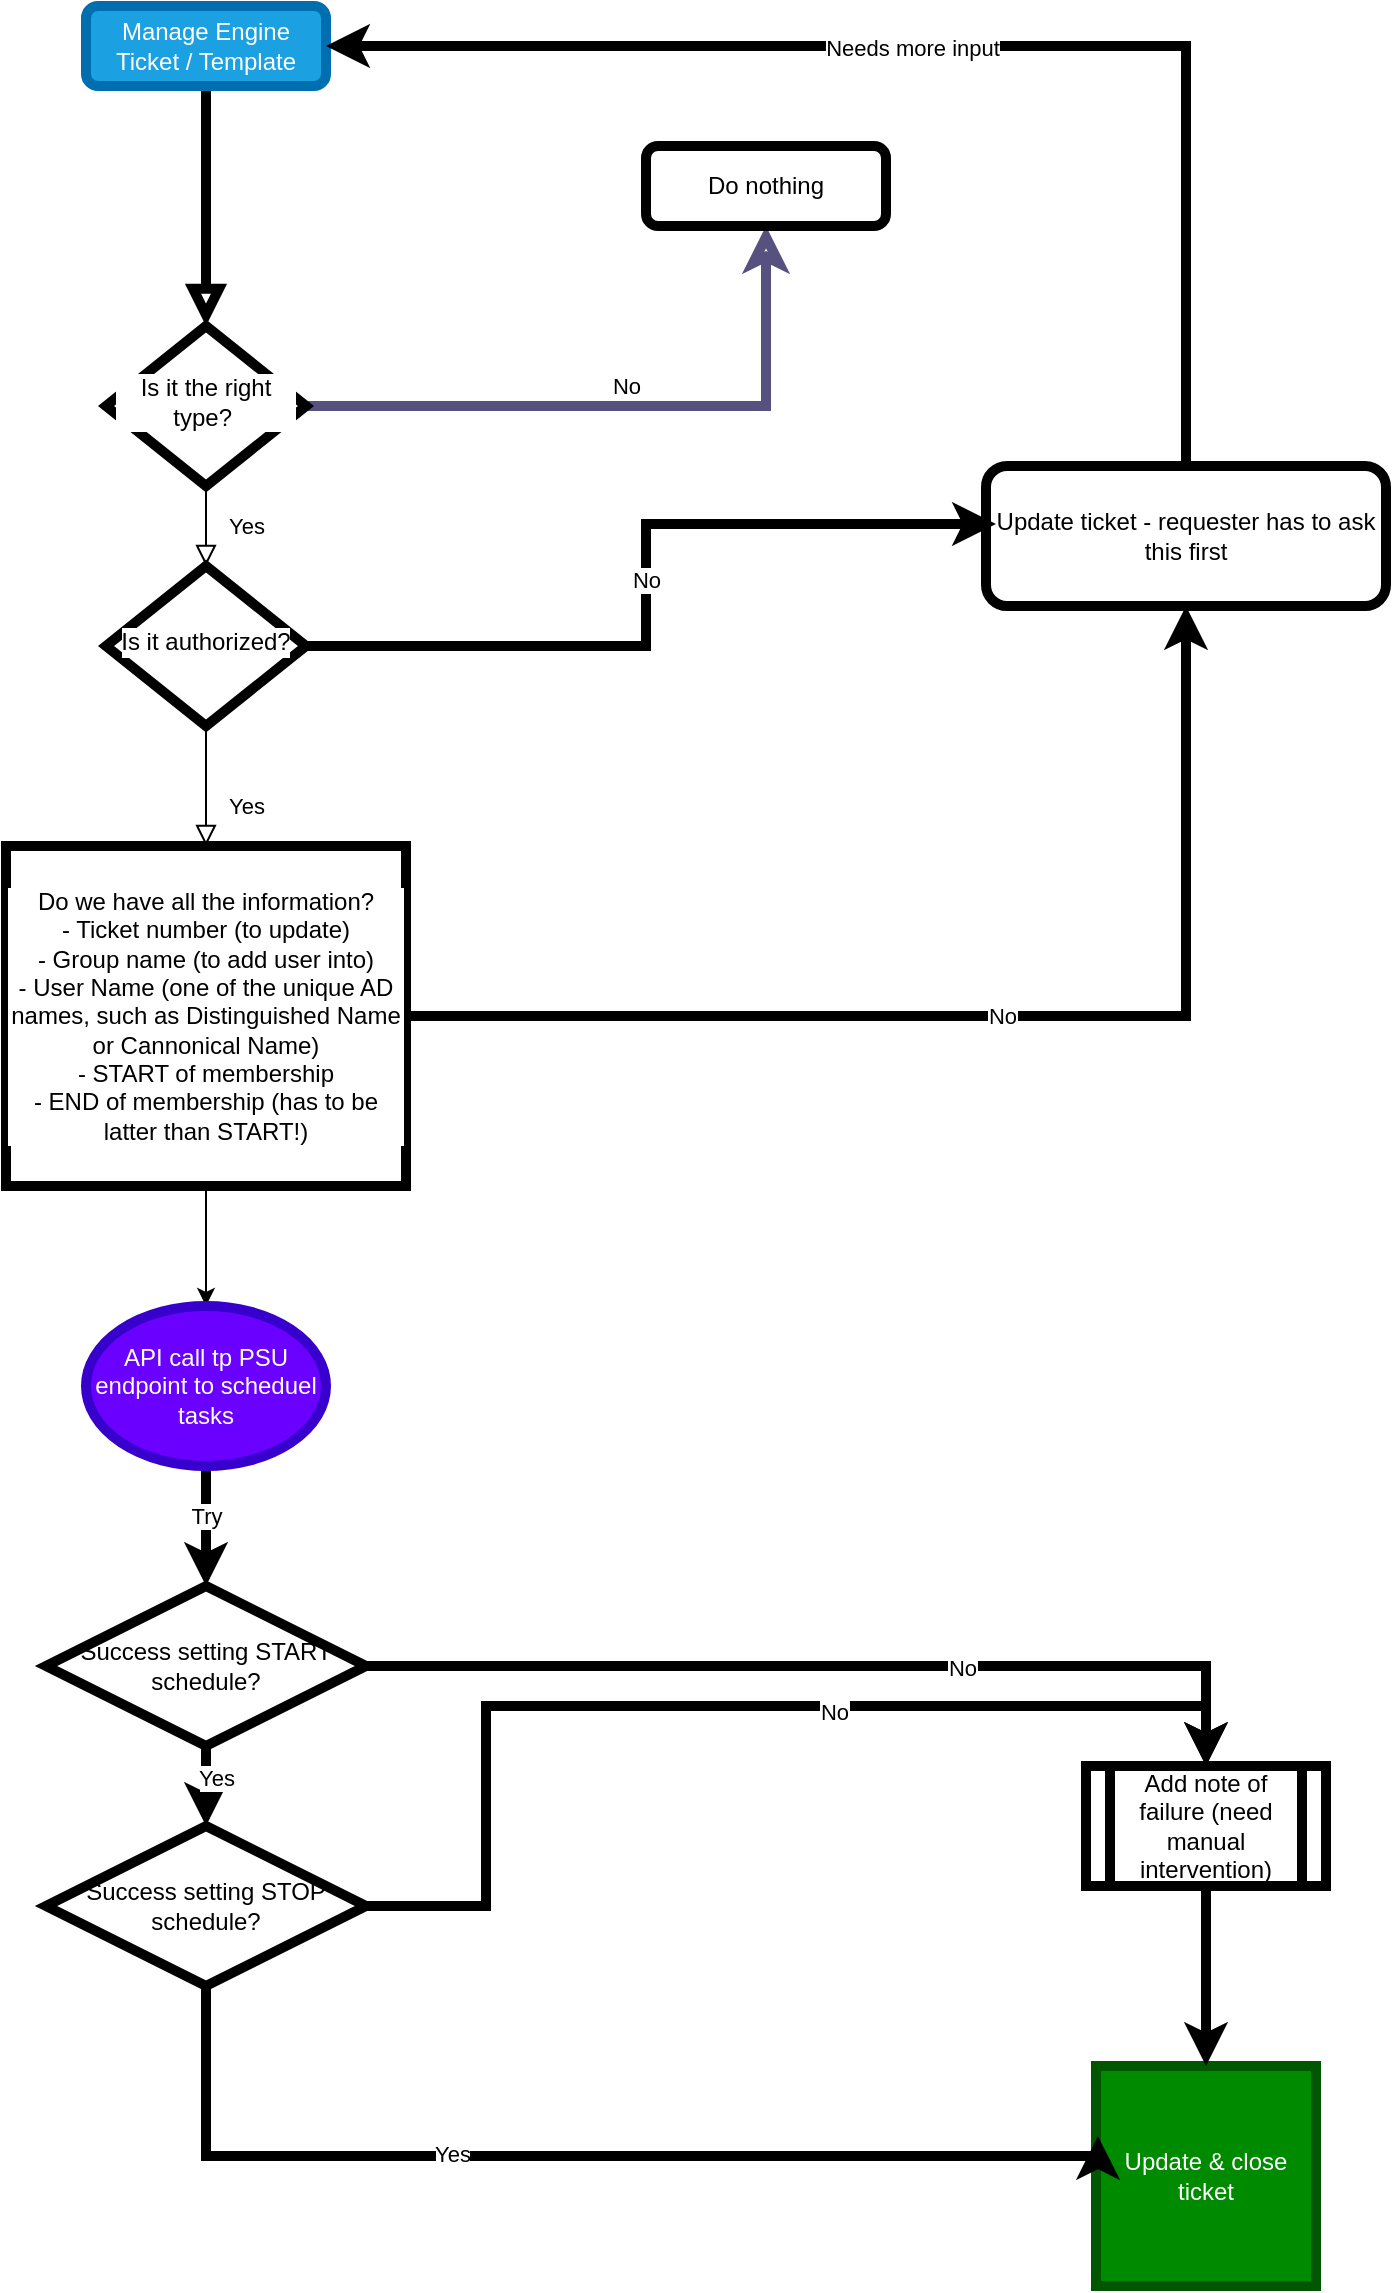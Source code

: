 <mxfile version="26.2.12">
  <diagram id="C5RBs43oDa-KdzZeNtuy" name="Page-1">
    <mxGraphModel dx="1428" dy="751" grid="1" gridSize="10" guides="1" tooltips="1" connect="1" arrows="1" fold="1" page="1" pageScale="1" pageWidth="827" pageHeight="1169" math="0" shadow="0">
      <root>
        <mxCell id="WIyWlLk6GJQsqaUBKTNV-0" />
        <mxCell id="WIyWlLk6GJQsqaUBKTNV-1" parent="WIyWlLk6GJQsqaUBKTNV-0" />
        <mxCell id="WIyWlLk6GJQsqaUBKTNV-2" value="" style="rounded=0;html=1;jettySize=auto;orthogonalLoop=1;fontSize=11;endArrow=block;endFill=0;endSize=8;strokeWidth=5;shadow=0;labelBackgroundColor=none;edgeStyle=orthogonalEdgeStyle;" parent="WIyWlLk6GJQsqaUBKTNV-1" source="WIyWlLk6GJQsqaUBKTNV-3" target="WIyWlLk6GJQsqaUBKTNV-6" edge="1">
          <mxGeometry relative="1" as="geometry" />
        </mxCell>
        <mxCell id="WIyWlLk6GJQsqaUBKTNV-3" value="Manage Engine Ticket / Template" style="rounded=1;whiteSpace=wrap;html=1;fontSize=12;glass=0;strokeWidth=5;shadow=0;fillColor=#1ba1e2;fontColor=#ffffff;strokeColor=#006EAF;" parent="WIyWlLk6GJQsqaUBKTNV-1" vertex="1">
          <mxGeometry x="160" y="10" width="120" height="40" as="geometry" />
        </mxCell>
        <mxCell id="WIyWlLk6GJQsqaUBKTNV-4" value="Yes" style="rounded=0;html=1;jettySize=auto;orthogonalLoop=1;fontSize=11;endArrow=block;endFill=0;endSize=8;strokeWidth=1;shadow=0;labelBackgroundColor=none;edgeStyle=orthogonalEdgeStyle;" parent="WIyWlLk6GJQsqaUBKTNV-1" source="WIyWlLk6GJQsqaUBKTNV-6" target="WIyWlLk6GJQsqaUBKTNV-10" edge="1">
          <mxGeometry y="20" relative="1" as="geometry">
            <mxPoint as="offset" />
          </mxGeometry>
        </mxCell>
        <mxCell id="WIyWlLk6GJQsqaUBKTNV-5" value="No" style="edgeStyle=orthogonalEdgeStyle;rounded=0;html=1;jettySize=auto;orthogonalLoop=1;fontSize=11;endArrow=classic;endFill=0;endSize=8;strokeWidth=5;shadow=0;labelBackgroundColor=default;strokeColor=#56517e;align=center;verticalAlign=middle;fontFamily=Helvetica;fontColor=default;fillColor=#d0cee2;" parent="WIyWlLk6GJQsqaUBKTNV-1" source="WIyWlLk6GJQsqaUBKTNV-6" target="WIyWlLk6GJQsqaUBKTNV-7" edge="1">
          <mxGeometry y="10" relative="1" as="geometry">
            <mxPoint as="offset" />
          </mxGeometry>
        </mxCell>
        <mxCell id="WIyWlLk6GJQsqaUBKTNV-6" value="Is it the right type?&amp;nbsp;" style="rhombus;whiteSpace=wrap;html=1;shadow=0;fontFamily=Helvetica;fontSize=12;align=center;strokeWidth=5;spacing=6;spacingTop=-4;rounded=0;strokeColor=default;verticalAlign=middle;fontColor=default;labelBackgroundColor=default;fillColor=default;" parent="WIyWlLk6GJQsqaUBKTNV-1" vertex="1">
          <mxGeometry x="170" y="170" width="100" height="80" as="geometry" />
        </mxCell>
        <mxCell id="WIyWlLk6GJQsqaUBKTNV-7" value="Do nothing" style="rounded=1;whiteSpace=wrap;html=1;fontSize=12;glass=0;strokeWidth=5;shadow=0;" parent="WIyWlLk6GJQsqaUBKTNV-1" vertex="1">
          <mxGeometry x="440" y="80" width="120" height="40" as="geometry" />
        </mxCell>
        <mxCell id="WIyWlLk6GJQsqaUBKTNV-8" value="Yes" style="rounded=0;html=1;jettySize=auto;orthogonalLoop=1;fontSize=11;endArrow=block;endFill=0;endSize=8;strokeWidth=1;shadow=0;labelBackgroundColor=none;edgeStyle=orthogonalEdgeStyle;" parent="WIyWlLk6GJQsqaUBKTNV-1" source="WIyWlLk6GJQsqaUBKTNV-10" target="WIyWlLk6GJQsqaUBKTNV-11" edge="1">
          <mxGeometry x="0.333" y="20" relative="1" as="geometry">
            <mxPoint as="offset" />
          </mxGeometry>
        </mxCell>
        <mxCell id="WIyWlLk6GJQsqaUBKTNV-10" value="Is it authorized?" style="rhombus;whiteSpace=wrap;html=1;shadow=0;fontFamily=Helvetica;fontSize=12;align=center;strokeWidth=5;spacing=6;spacingTop=-4;rounded=0;strokeColor=default;verticalAlign=middle;fontColor=default;labelBackgroundColor=default;fillColor=default;" parent="WIyWlLk6GJQsqaUBKTNV-1" vertex="1">
          <mxGeometry x="170" y="290" width="100" height="80" as="geometry" />
        </mxCell>
        <mxCell id="Yceh2u1V5syqxDEX2Kzu-8" value="No" style="edgeStyle=orthogonalEdgeStyle;rounded=0;orthogonalLoop=1;jettySize=auto;html=1;entryX=0.5;entryY=1;entryDx=0;entryDy=0;strokeColor=light-dark(#000000,#FFFF33);strokeWidth=5;align=center;verticalAlign=middle;fontFamily=Helvetica;fontSize=11;fontColor=default;labelBackgroundColor=default;endArrow=classic;" edge="1" parent="WIyWlLk6GJQsqaUBKTNV-1" source="WIyWlLk6GJQsqaUBKTNV-11" target="WIyWlLk6GJQsqaUBKTNV-12">
          <mxGeometry relative="1" as="geometry" />
        </mxCell>
        <mxCell id="Yceh2u1V5syqxDEX2Kzu-12" style="edgeStyle=orthogonalEdgeStyle;rounded=0;orthogonalLoop=1;jettySize=auto;html=1;" edge="1" parent="WIyWlLk6GJQsqaUBKTNV-1" source="WIyWlLk6GJQsqaUBKTNV-11" target="Yceh2u1V5syqxDEX2Kzu-11">
          <mxGeometry relative="1" as="geometry" />
        </mxCell>
        <mxCell id="WIyWlLk6GJQsqaUBKTNV-11" value="Do we have all the information?&lt;br&gt;- Ticket number (to update)&lt;br&gt;- Group name (to add user into)&lt;br&gt;- User Name (one of the unique AD names, such as Distinguished Name or Cannonical Name)&lt;br&gt;- START of membership&lt;br&gt;- END of membership (has to be latter than START!)" style="rounded=0;whiteSpace=wrap;html=1;fontSize=12;glass=0;strokeWidth=5;shadow=0;strokeColor=default;align=center;verticalAlign=middle;fontFamily=Helvetica;fontColor=default;labelBackgroundColor=default;fillColor=default;" parent="WIyWlLk6GJQsqaUBKTNV-1" vertex="1">
          <mxGeometry x="120" y="430" width="200" height="170" as="geometry" />
        </mxCell>
        <mxCell id="Yceh2u1V5syqxDEX2Kzu-36" style="edgeStyle=orthogonalEdgeStyle;rounded=0;orthogonalLoop=1;jettySize=auto;html=1;entryX=1;entryY=0.5;entryDx=0;entryDy=0;strokeColor=light-dark(#000000,#FFFF33);strokeWidth=5;align=center;verticalAlign=middle;fontFamily=Helvetica;fontSize=11;fontColor=default;labelBackgroundColor=default;endArrow=classic;" edge="1" parent="WIyWlLk6GJQsqaUBKTNV-1" source="WIyWlLk6GJQsqaUBKTNV-12" target="WIyWlLk6GJQsqaUBKTNV-3">
          <mxGeometry relative="1" as="geometry">
            <Array as="points">
              <mxPoint x="710" y="30" />
            </Array>
          </mxGeometry>
        </mxCell>
        <mxCell id="Yceh2u1V5syqxDEX2Kzu-37" value="Needs more input" style="edgeLabel;html=1;align=center;verticalAlign=middle;resizable=0;points=[];" vertex="1" connectable="0" parent="Yceh2u1V5syqxDEX2Kzu-36">
          <mxGeometry x="0.084" y="1" relative="1" as="geometry">
            <mxPoint as="offset" />
          </mxGeometry>
        </mxCell>
        <mxCell id="WIyWlLk6GJQsqaUBKTNV-12" value="Update ticket - requester has to ask this first" style="rounded=1;whiteSpace=wrap;html=1;fontSize=12;glass=0;strokeWidth=5;shadow=0;strokeColor=light-dark(#000000,#FFFF33);" parent="WIyWlLk6GJQsqaUBKTNV-1" vertex="1">
          <mxGeometry x="610" y="240" width="200" height="70" as="geometry" />
        </mxCell>
        <mxCell id="Yceh2u1V5syqxDEX2Kzu-5" value="No" style="edgeStyle=orthogonalEdgeStyle;rounded=0;orthogonalLoop=1;jettySize=auto;html=1;entryX=0.025;entryY=0.414;entryDx=0;entryDy=0;entryPerimeter=0;strokeColor=light-dark(#000000,#FFFF33);strokeWidth=5;align=center;verticalAlign=middle;fontFamily=Helvetica;fontSize=11;fontColor=default;labelBackgroundColor=default;endArrow=classic;" edge="1" parent="WIyWlLk6GJQsqaUBKTNV-1" source="WIyWlLk6GJQsqaUBKTNV-10" target="WIyWlLk6GJQsqaUBKTNV-12">
          <mxGeometry relative="1" as="geometry" />
        </mxCell>
        <mxCell id="Yceh2u1V5syqxDEX2Kzu-14" style="edgeStyle=orthogonalEdgeStyle;rounded=0;orthogonalLoop=1;jettySize=auto;html=1;strokeWidth=5;" edge="1" parent="WIyWlLk6GJQsqaUBKTNV-1" source="Yceh2u1V5syqxDEX2Kzu-11" target="Yceh2u1V5syqxDEX2Kzu-13">
          <mxGeometry relative="1" as="geometry" />
        </mxCell>
        <mxCell id="Yceh2u1V5syqxDEX2Kzu-15" value="Try" style="edgeLabel;html=1;align=center;verticalAlign=middle;resizable=0;points=[];" vertex="1" connectable="0" parent="Yceh2u1V5syqxDEX2Kzu-14">
          <mxGeometry x="-0.18" relative="1" as="geometry">
            <mxPoint as="offset" />
          </mxGeometry>
        </mxCell>
        <mxCell id="Yceh2u1V5syqxDEX2Kzu-11" value="API call tp PSU endpoint to scheduel tasks" style="ellipse;whiteSpace=wrap;html=1;strokeColor=#3700CC;strokeWidth=5;fillColor=#6a00ff;fontColor=#ffffff;" vertex="1" parent="WIyWlLk6GJQsqaUBKTNV-1">
          <mxGeometry x="160" y="660" width="120" height="80" as="geometry" />
        </mxCell>
        <mxCell id="Yceh2u1V5syqxDEX2Kzu-18" style="edgeStyle=orthogonalEdgeStyle;rounded=0;orthogonalLoop=1;jettySize=auto;html=1;strokeColor=default;strokeWidth=5;align=center;verticalAlign=middle;fontFamily=Helvetica;fontSize=11;fontColor=default;labelBackgroundColor=default;endArrow=classic;" edge="1" parent="WIyWlLk6GJQsqaUBKTNV-1" source="Yceh2u1V5syqxDEX2Kzu-13" target="Yceh2u1V5syqxDEX2Kzu-17">
          <mxGeometry relative="1" as="geometry" />
        </mxCell>
        <mxCell id="Yceh2u1V5syqxDEX2Kzu-20" value="Yes" style="edgeLabel;html=1;align=center;verticalAlign=middle;resizable=0;points=[];rounded=0;strokeColor=default;strokeWidth=5;fontFamily=Helvetica;fontSize=11;fontColor=default;labelBackgroundColor=default;" vertex="1" connectable="0" parent="Yceh2u1V5syqxDEX2Kzu-18">
          <mxGeometry x="-0.229" y="5" relative="1" as="geometry">
            <mxPoint as="offset" />
          </mxGeometry>
        </mxCell>
        <mxCell id="Yceh2u1V5syqxDEX2Kzu-31" style="edgeStyle=orthogonalEdgeStyle;rounded=0;orthogonalLoop=1;jettySize=auto;html=1;entryX=0.5;entryY=0;entryDx=0;entryDy=0;strokeWidth=5;strokeColor=light-dark(#000000,#FF0000);" edge="1" parent="WIyWlLk6GJQsqaUBKTNV-1" source="Yceh2u1V5syqxDEX2Kzu-13" target="Yceh2u1V5syqxDEX2Kzu-30">
          <mxGeometry relative="1" as="geometry">
            <Array as="points">
              <mxPoint x="720" y="840" />
            </Array>
          </mxGeometry>
        </mxCell>
        <mxCell id="Yceh2u1V5syqxDEX2Kzu-32" value="No" style="edgeLabel;html=1;align=center;verticalAlign=middle;resizable=0;points=[];" vertex="1" connectable="0" parent="Yceh2u1V5syqxDEX2Kzu-31">
          <mxGeometry x="0.265" y="-1" relative="1" as="geometry">
            <mxPoint as="offset" />
          </mxGeometry>
        </mxCell>
        <mxCell id="Yceh2u1V5syqxDEX2Kzu-13" value="Success setting START schedule?" style="rhombus;whiteSpace=wrap;html=1;strokeWidth=5;" vertex="1" parent="WIyWlLk6GJQsqaUBKTNV-1">
          <mxGeometry x="140" y="800" width="160" height="80" as="geometry" />
        </mxCell>
        <mxCell id="Yceh2u1V5syqxDEX2Kzu-33" style="edgeStyle=orthogonalEdgeStyle;rounded=0;orthogonalLoop=1;jettySize=auto;html=1;entryX=0.5;entryY=0;entryDx=0;entryDy=0;strokeColor=light-dark(#000000,#FF0000);strokeWidth=5;align=center;verticalAlign=middle;fontFamily=Helvetica;fontSize=11;fontColor=default;labelBackgroundColor=default;endArrow=classic;" edge="1" parent="WIyWlLk6GJQsqaUBKTNV-1" source="Yceh2u1V5syqxDEX2Kzu-17" target="Yceh2u1V5syqxDEX2Kzu-30">
          <mxGeometry relative="1" as="geometry">
            <Array as="points">
              <mxPoint x="360" y="960" />
              <mxPoint x="360" y="860" />
              <mxPoint x="720" y="860" />
            </Array>
          </mxGeometry>
        </mxCell>
        <mxCell id="Yceh2u1V5syqxDEX2Kzu-34" value="No" style="edgeLabel;html=1;align=center;verticalAlign=middle;resizable=0;points=[];rounded=0;strokeColor=light-dark(#000000,#FF0000);strokeWidth=5;fontFamily=Helvetica;fontSize=11;fontColor=default;labelBackgroundColor=default;" vertex="1" connectable="0" parent="Yceh2u1V5syqxDEX2Kzu-33">
          <mxGeometry x="0.214" y="-3" relative="1" as="geometry">
            <mxPoint as="offset" />
          </mxGeometry>
        </mxCell>
        <mxCell id="Yceh2u1V5syqxDEX2Kzu-17" value="Success setting STOP schedule?" style="rhombus;whiteSpace=wrap;html=1;strokeWidth=5;" vertex="1" parent="WIyWlLk6GJQsqaUBKTNV-1">
          <mxGeometry x="140" y="920" width="160" height="80" as="geometry" />
        </mxCell>
        <mxCell id="Yceh2u1V5syqxDEX2Kzu-21" value="Update &amp;amp; close ticket" style="whiteSpace=wrap;html=1;aspect=fixed;strokeColor=#005700;strokeWidth=5;fillColor=#008a00;fontColor=#ffffff;" vertex="1" parent="WIyWlLk6GJQsqaUBKTNV-1">
          <mxGeometry x="665" y="1040" width="110" height="110" as="geometry" />
        </mxCell>
        <mxCell id="Yceh2u1V5syqxDEX2Kzu-28" style="edgeStyle=orthogonalEdgeStyle;rounded=0;orthogonalLoop=1;jettySize=auto;html=1;entryX=0.009;entryY=0.318;entryDx=0;entryDy=0;entryPerimeter=0;strokeWidth=5;strokeColor=light-dark(#000000,#00FF00);" edge="1" parent="WIyWlLk6GJQsqaUBKTNV-1" source="Yceh2u1V5syqxDEX2Kzu-17" target="Yceh2u1V5syqxDEX2Kzu-21">
          <mxGeometry relative="1" as="geometry">
            <Array as="points">
              <mxPoint x="220" y="1085" />
            </Array>
          </mxGeometry>
        </mxCell>
        <mxCell id="Yceh2u1V5syqxDEX2Kzu-29" value="Yes" style="edgeLabel;html=1;align=center;verticalAlign=middle;resizable=0;points=[];" vertex="1" connectable="0" parent="Yceh2u1V5syqxDEX2Kzu-28">
          <mxGeometry x="-0.233" y="1" relative="1" as="geometry">
            <mxPoint as="offset" />
          </mxGeometry>
        </mxCell>
        <mxCell id="Yceh2u1V5syqxDEX2Kzu-35" style="edgeStyle=orthogonalEdgeStyle;rounded=0;orthogonalLoop=1;jettySize=auto;html=1;strokeColor=light-dark(#000000,#FF0000);strokeWidth=5;align=center;verticalAlign=middle;fontFamily=Helvetica;fontSize=11;fontColor=default;labelBackgroundColor=default;endArrow=classic;" edge="1" parent="WIyWlLk6GJQsqaUBKTNV-1" source="Yceh2u1V5syqxDEX2Kzu-30" target="Yceh2u1V5syqxDEX2Kzu-21">
          <mxGeometry relative="1" as="geometry" />
        </mxCell>
        <mxCell id="Yceh2u1V5syqxDEX2Kzu-30" value="Add note of failure (need manual intervention)" style="shape=process;whiteSpace=wrap;html=1;backgroundOutline=1;strokeColor=light-dark(#000000,#FF0000);strokeWidth=5;" vertex="1" parent="WIyWlLk6GJQsqaUBKTNV-1">
          <mxGeometry x="660" y="890" width="120" height="60" as="geometry" />
        </mxCell>
      </root>
    </mxGraphModel>
  </diagram>
</mxfile>
